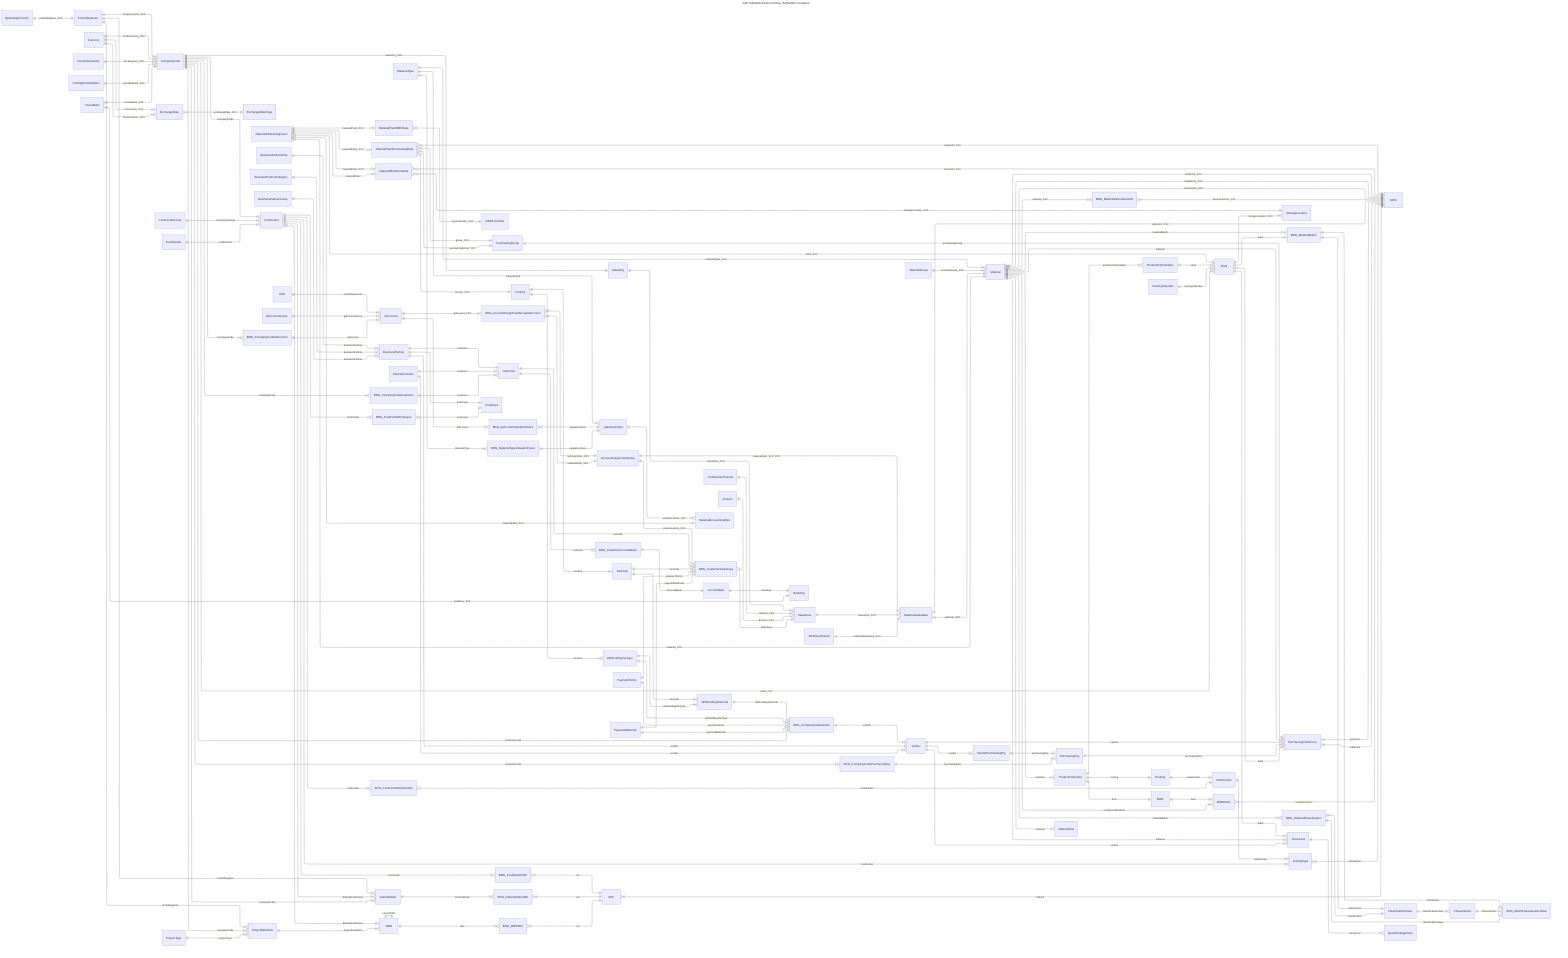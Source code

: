 ---
title: SAP S/4HANA Master Entities (S/4HANA Compliant)
config:
  layout: elk
---
erDiagram
    direction lr

    %% ===== ORGANIZATIONAL STRUCTURE =====
    OperatingConcern ||--|| ControllingArea : "controllingArea_XXX"
    ControllingArea ||--|{ CompanyCode : "companyCode_XXX"
    CompanyCode ||--|{ Plant : "plant_XXX"
    Plant ||--|{ StorageLocation : "storageLocation_XXX"

    %% ===== FI CONFIGURATION =====
    Currency ||--|{ CompanyCode : "localCurrency_XXX"
    Currency ||--|{ ExchangeRate : "fromCurrency_XXX"
    Currency ||--|{ ExchangeRate : "toCurrency_XXX"
    ExchangeRate }|--|| ExchangeRateType : "exchangeRate_XXX"
    FiscalYearVariant ||--|{ CompanyCode : "fiscalVariant_XXX"
    PostingPeriodVariant ||--|{ CompanyCode : "periodVariant_XXX"
    HouseBank }|--|| CompanyCode : "houseBank_XXX"
    HouseBank }|--|| BankKey : "bankKey_XXX"

    %% ===== SALES ORGANIZATION =====
    CompanyCode ||--|| SalesOrg: "salesOrg_XXX" 
    SalesOrg ||--|{ SalesArea: "salesArea_XXX"
    DistributionChannel ||--|{ SalesArea: "channel_XXX"
    Division ||--|{ SalesArea: "division_XXX"

    %% ===== MATERIAL MASTER =====
    MaterialType ||--|{ Material : "materialType_XXX"
    MaterialGroup ||--|{ Material: "materialGroup_XXX"
    Material }|--|| UOM: "baseUnit_XXX"
    Material }|--|| UOM: "weightUnit_XXX"
    Material }|--|| UOM: "volumeUnit_XXX"
    Material ||--|{ BRG_MaterialAlternativeUnit : "material_XXX"
    BRG_MaterialAlternativeUnit }|--|| UOM: "alternativeUnit_XXX"

    %% ===== MATERIAL PLANT =====
    Plant ||--|{ MaterialPlantAssignment: "plant_XXX"
    MaterialPlantAssignment }|--|| Material: "material_XXX"
    MaterialPlantMRPData }|--|| MRPController : "mrpController_XXX"  

    %% MaterialPlantPurchasingData ||--|| MaterialPlantAssignment: "materialPlant"
    %% MaterialPlantMRPData ||--|| MaterialPlantAssignment: "materialPlant"
    %% MaterialPlantSlocData ||--|| MaterialPlantAssignment: "materialPlant"
    %% StorageLocation |o--o{ MaterialPlantSlocData: "storageLocation"

    MaterialPlantPurchasingData }|--|| UOM: "orderUnit_XXX"
    MaterialPlantPurchasingData }|--|| PurchasingGroup: "purchasingGroup_XXX"
    MaterialPlantPurchasingData }|--|| PurchasingGroup: "group_XXX"
    MaterialPlantPurchasingData }|--|| Country: "country_XXX"

    MaterialPlantAssignment ||--o| MaterialPlantPurchasingData : "materialPlant_XXX"
    MaterialPlantAssignment ||--o| MaterialPlantMRPData: "materialPlant_XXX"
    MaterialPlantAssignment ||--o| MaterialPlantSlocData: "materialPlant"
    MaterialPlantAssignment ||--o| MaterialAccountingData: "materialPlant_XXX"
    MaterialPlantAssignment ||--o| MaterialPlantSlocData: "materialPlant_XXX"
    MaterialPlantSlocData }o--||  StorageLocation: "storageLocation_XXX"
    MaterialPlantSlocData }o--||  UOM: "issueUnit_XXX"
    ValuationClass ||--|{ MaterialAccountingData: "valuationClass_XXX"

    %% ===== MATERIAL SALES =====
    SalesArea ||--|{ MaterialSalesData: "salesArea_XXX"
    MaterialSalesData }|--|| Material: "material_XXX"
    MaterialSalesData }|--|| UOM: "salesUnit_XXX"

    %% ===== TAX CONFIGURATION =====
    TaxClassification ||--|| MaterialSalesData: "materialSalesArea_XXX"
    AccountAssignmentGroup ||--|{ MaterialSalesData: "materialAAG_XXX_XXX"
    AccountAssignmentGroup ||--|{ BRG_CustomerSalesArea: "customerAAG_XXX"
    BRG_AccountAssignmentGroupGlAccount }|--|| AccountAssignmentGroup: "materialAAG_XXX"
    BRG_AccountAssignmentGroupGlAccount }|--|| AccountAssignmentGroup: "customerAAG_XXX"
    GlAccount ||--|{ BRG_AccountAssignmentGroupGlAccount: "glAccount_XXX"

    %% ===== MATERIAL CLASSIFICATION =====
    ClassificationClass ||--|{ Characteristic: "classificationClass"
    Material ||--o{ BRG_MaterialBatch: "materialBatch"
    Material ||--o{ BRG_MaterialClassification: "materialBatch"
    BRG_MaterialClassification }|--|| ClassificationClass: "classification"
    Plant ||--|{ BRG_MaterialBatch: "plant"
    BRG_MaterialBatch ||--|| ClassificationClass: "batchClass"
    BRG_MaterialClassification ||--|{ BRG_BatchCharacteristicValue: "classificationValue"
    BRG_MaterialBatch ||--|{ BRG_BatchCharacteristicValue: "batchValue"
    Characteristic ||--|{ BRG_BatchCharacteristicValue: "characteristic"

    %% ===== PURCHASING =====
    CompanyCode ||--|{ BRG_CompanyCodePurchasingOrg: "companyCode"
    BRG_CompanyCodePurchasingOrg ||--|{ PurchasingOrg: "purchasingOrg"

    %% ===== PURCHASING INFO RECORD =====
    PurchasingOrg ||--|{ PurchasingInfoRecord: "purchasingOrg"
    PurchasingGroup ||--|{ PurchasingInfoRecord: "purchasingGroup"
    Material ||--|{ PurchasingInfoRecord: "material"
    Vendor ||--|{ PurchasingInfoRecord: "vendor"
    Plant |o--|{ PurchasingInfoRecord: "plant"
    PurchasingInfoRecord }|--|| UOM : "priceUnit"
    PurchasingInfoRecord }|--|| UOM : "orderUnit"

    %% ===== SOURCE LIST & QUOTA =====
    Material ||--|{ SourceList : "material"
    Plant ||--|{ SourceList : "plant"
    Vendor ||--|{ SourceList : "vendor"
    SourceList ||--|{ QuotaArrangement : "sourceList"

    %% ===== BUSINESS PARTNER ENHANCED =====
    BusinessPartner ||--|| Customer: "customer"
    BusinessPartner ||--|| Vendor: "vendor"
    BusinessPartner ||--|| Employee: "employee"
    BusinessPartnerRole ||--|{ BusinessPartner : "businessPartner"
    BusinessPartnerCategory ||--|{ BusinessPartner : "businessPartner"
    BusinessPartnerGroup ||--|{ BusinessPartner : "businessPartner"

    %% ===== VENDOR ENHANCED =====
    Vendor ||--|{ VendorPurchasingOrg: "vendor"
    VendorPurchasingOrg ||--|{ PurchasingOrg: "purchasingOrg"
    CompanyCode ||--|{ BRG_CompanyCodeVendor: "companyCode"
    BRG_CompanyCodeVendor ||--|{ Vendor: "vendor"
    PartnerFunction ||--|{ Vendor : "vendor"

    %% ===== CUSTOMER ENHANCED =====
    CompanyCode ||--|{ BRG_CompanyCodeCustomer: "companyCode"
    BRG_CompanyCodeCustomer ||--|{ Customer: "customer"
    Customer ||--|{ BRG_CustomerSalesArea: "customer"
    BRG_CustomerSalesArea }|--|| SalesArea: "salesArea"
    PartnerFunction ||--|{ Customer : "customer"

    %% ===== BANK DETAILS =====
    Customer ||--|{ BRG_CustomerAccountBank: "customer"
    BRG_CustomerAccountBank ||--|| AccountBank: "accountBank"
    AccountBank ||--|| BankKey: "bankKey"

    %% ===== CONTROLLING ENHANCED =====
    CompanyCode ||--|{ CostCenter: "companyCode"
    CostCenterGroup ||--|{ CostCenter: "costCenterGroup"
    ProfitCenter ||--|{ CostCenter: "profitCenter"
    CostCenter ||--|{ BRG_CostCenterEmployee: "costCenter"
    BRG_CostCenterEmployee }|--|| Employee: "employee"

    %% ===== ACTIVITY TYPE =====
    CostCenter ||--|{ BRG_CostCenterWorkCenter: "costCenter"
    BRG_CostCenterWorkCenter }|--|| WorkCenter: "workCenter"
    CostCenter ||--|{ ActivityType: "costCenter"
    WorkCenter ||--|{ ActivityType: "workCenter"
    ActivityType }|--|| UOM : "activityUnit"

    %% ===== ACCOUNTING (S/4HANA SIMPLIFIED) =====
    COA ||--|{ GlAccount : "chartOfAccounts"
    GlAccountGroup ||--|{ GlAccount : "glAccountGroup"
    CompanyCode ||--|{ BRG_CompanyCodeGlAccount: "companyCode"
    BRG_CompanyCodeGlAccount ||--|{ GlAccount: "glAccount"
    CompanyCode ||--|{ InternalOrder: "companyCode"
    ControllingArea ||--|{ InternalOrder: "controllingArea"
    CostCenter |o--|{ InternalOrder: "defaultCostCenter"

    %% ===== PRODUCTION ENHANCED =====
    ProductionScheduler ||--|{ Plant : "plant"
    FactoryCalendar ||--|{ Plant : "factoryCalendar"

    %% ===== BOM & ROUTING =====
    Routing ||--|{ WorkCenter : "workCenter"
    Material ||--|{ ProductionVersion: "material"
    ProductionVersion ||--|| Routing: "routing"
    ProductionVersion ||--|| BOM: "bom"
    ProductionVersion ||--|{ ProductionScheduler : "productionScheduler"
    BOM ||--|{ BOMItems: "bom"
    Material ||--|{ BOMItems : "componentMaterial"
    BOMItems }|--|| UOM: "componentUnit"

    %% ===== PROJECT SYSTEM ENHANCED =====
    ProjectType ||--|{ ProjectDefinition : "projectType"
    ControllingArea ||--|{ ProjectDefinition: "controllingArea"
    CompanyCode ||--|{ ProjectDefinition: "companyCode"
    ProjectDefinition ||--|{ WBS: "projectDefinition"
    WBS ||--|| WBS: "parentWBS"
    CostCenter |o--|{ WBS: "defaultCostCenter"

    %% ===== VALUATION =====
    MaterialType ||--|{ ValuationClass: "materialType"
    GlAccount ||--|{ BRG_GlAccountValuationClass: "glAccount"
    BRG_GlAccountValuationClass }|--|| ValuationClass: "valuationClass"
    MaterialType ||--|{ BRG_MaterialTypeValuationClass: "materialType"
    BRG_MaterialTypeValuationClass }|--|| ValuationClass: "valuationClass"

    %% ===== TAX & PAYMENT ENHANCED =====
    Country ||--|{ TaxCode: "country"
    Country ||--|{ WithholdingTaxType: "country"
    TaxCode ||--|{ WithholdingTaxCode: "taxCode"
    WithholdingTaxType ||--|{ WithholdingTaxCode: "withholdingTaxType"
    WithholdingTaxType ||--|{ BRG_CompanyCodeVendor: "withholdingTaxType"
    WithholdingTaxCode ||--|{ BRG_CompanyCodeVendor: "withholdingTaxCode"
    PaymentTerms ||--|{ BRG_CompanyCodeVendor: "paymentTerms"
    PaymentMethods ||--|{ BRG_CompanyCodeVendor: "paymentMethods"
    TaxCode ||--|{ BRG_CustomerSalesArea: "taxCode"
    PaymentTerms ||--|{ BRG_CustomerSalesArea: "paymentTerms"
    PaymentMethods ||--|{ BRG_CustomerSalesArea: "paymentMethods"

    %% ===== SKF ENHANCED =====
    CostCenter ||--|{ BRG_CostCenterSKF: "costCenter"
    BRG_CostCenterSKF }|--|| SKF: "skf"
    InternalOrder ||--|{ BRG_InternalOrderSKF: "internalOrder"
    BRG_InternalOrderSKF }|--|| SKF: "skf"
    WBS ||--|{ BRG_WBSSKF: "wbs"
    BRG_WBSSKF }|--|| SKF: "skf"
    SKF }|--|| UOM: "skfUnit"

    %% ===== TEXT MANAGEMENT =====
    Material ||--|{ MaterialText : "material"
